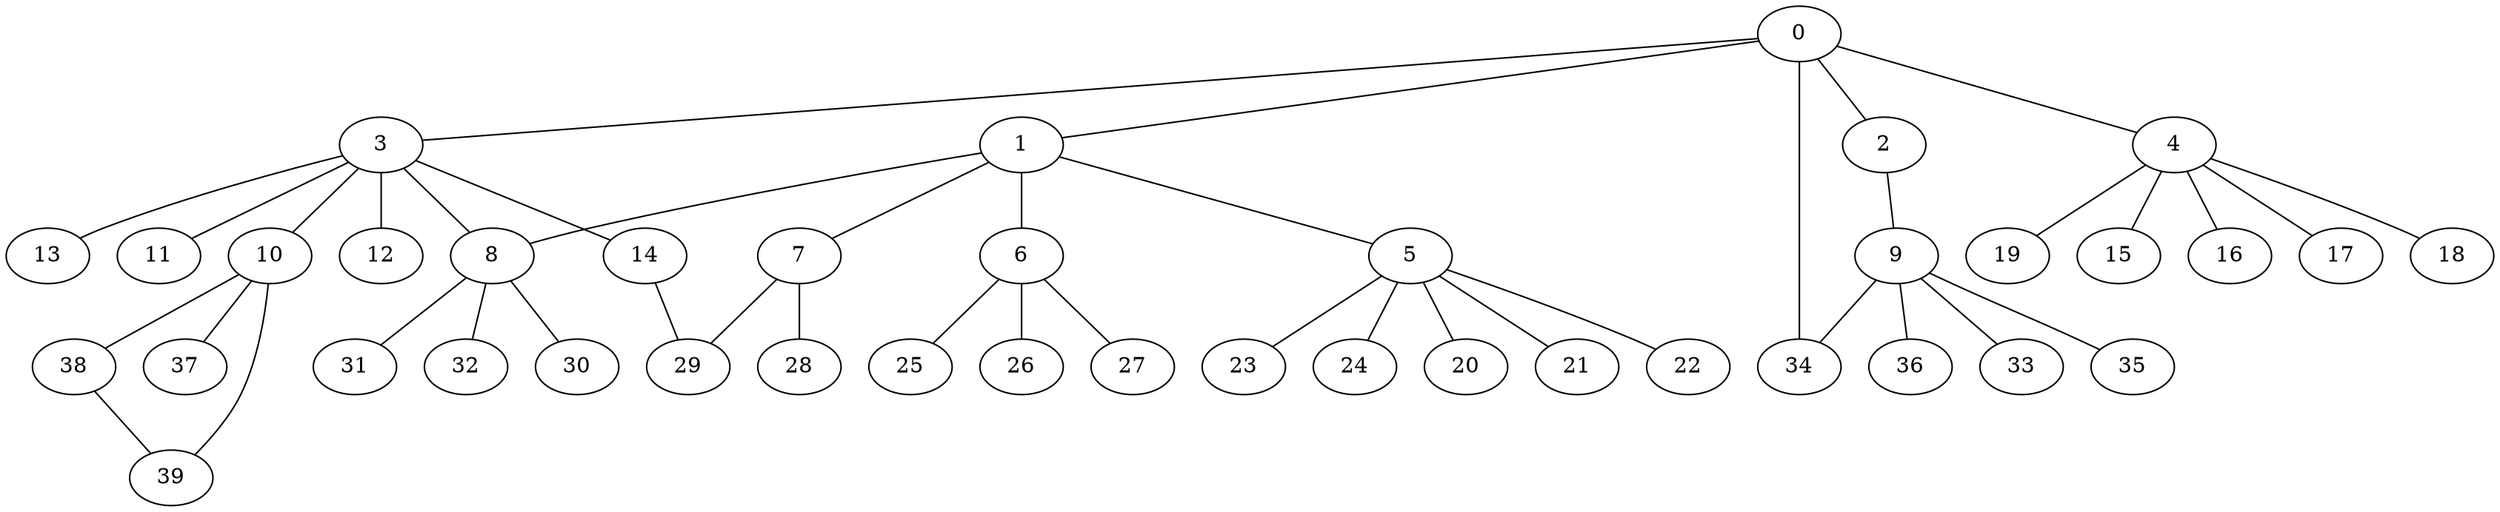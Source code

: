 
graph graphname {
    0 -- 1
0 -- 2
0 -- 3
0 -- 4
0 -- 34
1 -- 8
1 -- 5
1 -- 6
1 -- 7
2 -- 9
3 -- 10
3 -- 11
3 -- 12
3 -- 13
3 -- 14
3 -- 8
4 -- 15
4 -- 16
4 -- 17
4 -- 18
4 -- 19
5 -- 20
5 -- 21
5 -- 22
5 -- 23
5 -- 24
6 -- 26
6 -- 27
6 -- 25
7 -- 28
7 -- 29
8 -- 32
8 -- 30
8 -- 31
9 -- 33
9 -- 35
9 -- 36
9 -- 34
10 -- 37
10 -- 38
10 -- 39
14 -- 29
38 -- 39

}
